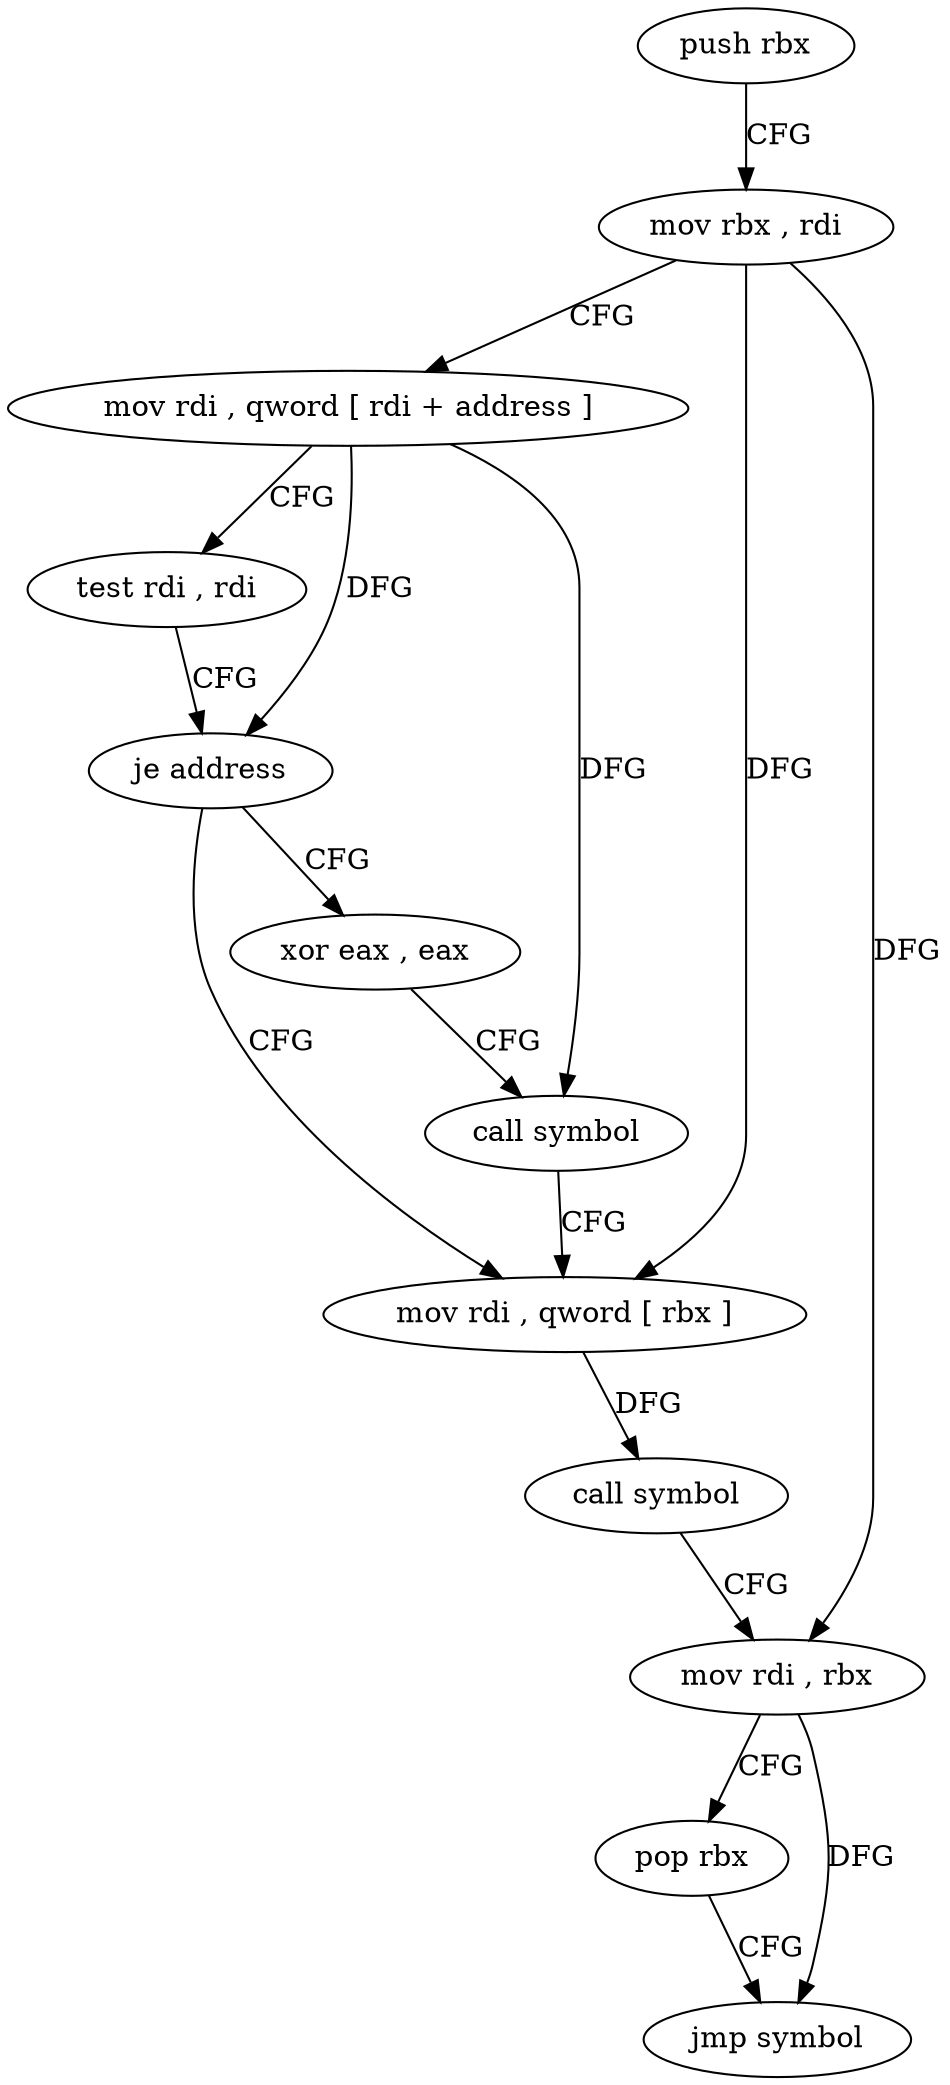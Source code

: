 digraph "func" {
"116176" [label = "push rbx" ]
"116177" [label = "mov rbx , rdi" ]
"116180" [label = "mov rdi , qword [ rdi + address ]" ]
"116184" [label = "test rdi , rdi" ]
"116187" [label = "je address" ]
"116196" [label = "mov rdi , qword [ rbx ]" ]
"116189" [label = "xor eax , eax" ]
"116199" [label = "call symbol" ]
"116204" [label = "mov rdi , rbx" ]
"116207" [label = "pop rbx" ]
"116208" [label = "jmp symbol" ]
"116191" [label = "call symbol" ]
"116176" -> "116177" [ label = "CFG" ]
"116177" -> "116180" [ label = "CFG" ]
"116177" -> "116196" [ label = "DFG" ]
"116177" -> "116204" [ label = "DFG" ]
"116180" -> "116184" [ label = "CFG" ]
"116180" -> "116187" [ label = "DFG" ]
"116180" -> "116191" [ label = "DFG" ]
"116184" -> "116187" [ label = "CFG" ]
"116187" -> "116196" [ label = "CFG" ]
"116187" -> "116189" [ label = "CFG" ]
"116196" -> "116199" [ label = "DFG" ]
"116189" -> "116191" [ label = "CFG" ]
"116199" -> "116204" [ label = "CFG" ]
"116204" -> "116207" [ label = "CFG" ]
"116204" -> "116208" [ label = "DFG" ]
"116207" -> "116208" [ label = "CFG" ]
"116191" -> "116196" [ label = "CFG" ]
}
